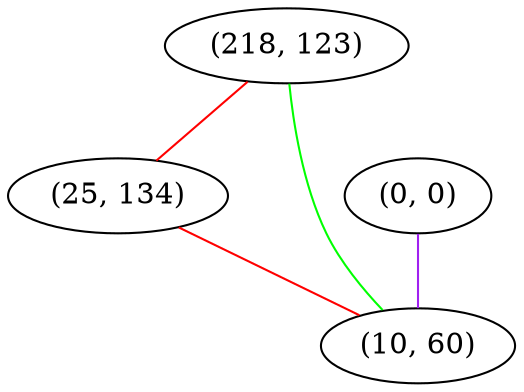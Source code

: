 graph "" {
"(218, 123)";
"(0, 0)";
"(25, 134)";
"(10, 60)";
"(218, 123)" -- "(25, 134)"  [color=red, key=0, weight=1];
"(218, 123)" -- "(10, 60)"  [color=green, key=0, weight=2];
"(0, 0)" -- "(10, 60)"  [color=purple, key=0, weight=4];
"(25, 134)" -- "(10, 60)"  [color=red, key=0, weight=1];
}
